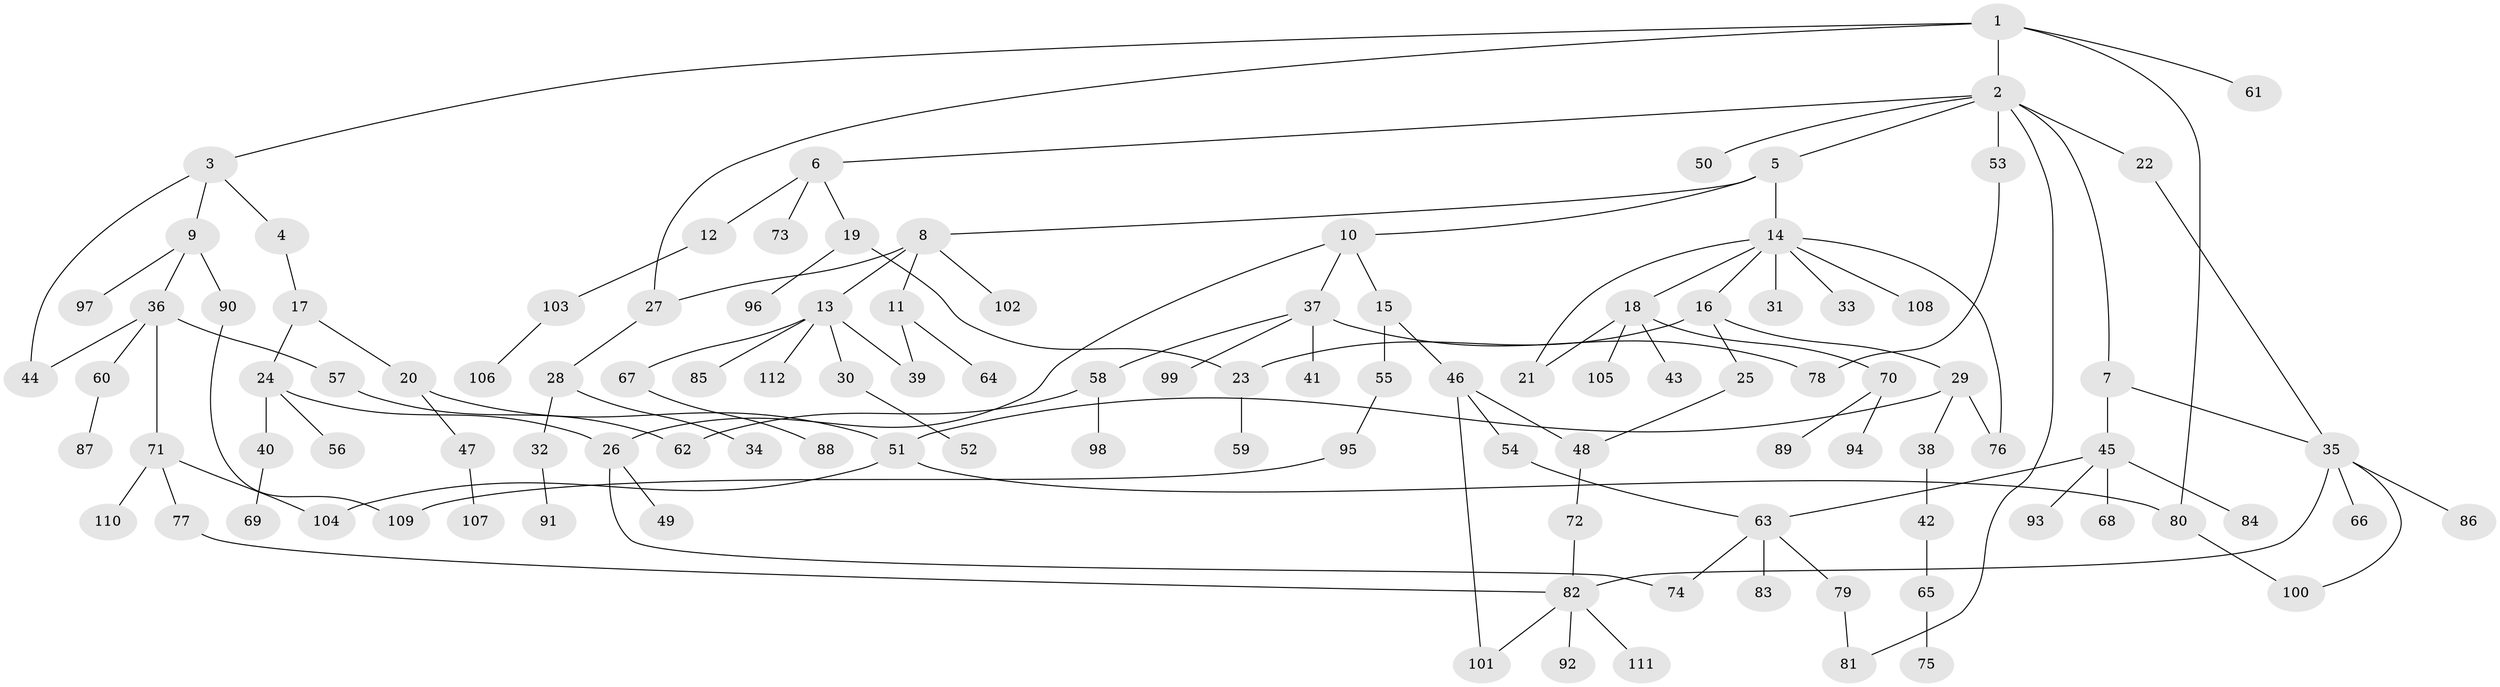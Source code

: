 // Generated by graph-tools (version 1.1) at 2025/01/03/09/25 03:01:05]
// undirected, 112 vertices, 133 edges
graph export_dot {
graph [start="1"]
  node [color=gray90,style=filled];
  1;
  2;
  3;
  4;
  5;
  6;
  7;
  8;
  9;
  10;
  11;
  12;
  13;
  14;
  15;
  16;
  17;
  18;
  19;
  20;
  21;
  22;
  23;
  24;
  25;
  26;
  27;
  28;
  29;
  30;
  31;
  32;
  33;
  34;
  35;
  36;
  37;
  38;
  39;
  40;
  41;
  42;
  43;
  44;
  45;
  46;
  47;
  48;
  49;
  50;
  51;
  52;
  53;
  54;
  55;
  56;
  57;
  58;
  59;
  60;
  61;
  62;
  63;
  64;
  65;
  66;
  67;
  68;
  69;
  70;
  71;
  72;
  73;
  74;
  75;
  76;
  77;
  78;
  79;
  80;
  81;
  82;
  83;
  84;
  85;
  86;
  87;
  88;
  89;
  90;
  91;
  92;
  93;
  94;
  95;
  96;
  97;
  98;
  99;
  100;
  101;
  102;
  103;
  104;
  105;
  106;
  107;
  108;
  109;
  110;
  111;
  112;
  1 -- 2;
  1 -- 3;
  1 -- 61;
  1 -- 27;
  1 -- 80;
  2 -- 5;
  2 -- 6;
  2 -- 7;
  2 -- 22;
  2 -- 50;
  2 -- 53;
  2 -- 81;
  3 -- 4;
  3 -- 9;
  3 -- 44;
  4 -- 17;
  5 -- 8;
  5 -- 10;
  5 -- 14;
  6 -- 12;
  6 -- 19;
  6 -- 73;
  7 -- 45;
  7 -- 35;
  8 -- 11;
  8 -- 13;
  8 -- 27;
  8 -- 102;
  9 -- 36;
  9 -- 90;
  9 -- 97;
  10 -- 15;
  10 -- 26;
  10 -- 37;
  11 -- 39;
  11 -- 64;
  12 -- 103;
  13 -- 30;
  13 -- 67;
  13 -- 85;
  13 -- 112;
  13 -- 39;
  14 -- 16;
  14 -- 18;
  14 -- 31;
  14 -- 33;
  14 -- 76;
  14 -- 108;
  14 -- 21;
  15 -- 46;
  15 -- 55;
  16 -- 23;
  16 -- 25;
  16 -- 29;
  17 -- 20;
  17 -- 24;
  18 -- 21;
  18 -- 43;
  18 -- 70;
  18 -- 105;
  19 -- 96;
  19 -- 23;
  20 -- 47;
  20 -- 51;
  22 -- 35;
  23 -- 59;
  24 -- 40;
  24 -- 56;
  24 -- 26;
  25 -- 48;
  26 -- 49;
  26 -- 74;
  27 -- 28;
  28 -- 32;
  28 -- 34;
  29 -- 38;
  29 -- 51;
  29 -- 76;
  30 -- 52;
  32 -- 91;
  35 -- 66;
  35 -- 86;
  35 -- 100;
  35 -- 82;
  36 -- 44;
  36 -- 57;
  36 -- 60;
  36 -- 71;
  37 -- 41;
  37 -- 58;
  37 -- 78;
  37 -- 99;
  38 -- 42;
  40 -- 69;
  42 -- 65;
  45 -- 63;
  45 -- 68;
  45 -- 84;
  45 -- 93;
  46 -- 48;
  46 -- 54;
  46 -- 101;
  47 -- 107;
  48 -- 72;
  51 -- 80;
  51 -- 104;
  53 -- 78;
  54 -- 63;
  55 -- 95;
  57 -- 62;
  58 -- 98;
  58 -- 62;
  60 -- 87;
  63 -- 74;
  63 -- 79;
  63 -- 83;
  65 -- 75;
  67 -- 88;
  70 -- 89;
  70 -- 94;
  71 -- 77;
  71 -- 110;
  71 -- 104;
  72 -- 82;
  77 -- 82;
  79 -- 81;
  80 -- 100;
  82 -- 92;
  82 -- 111;
  82 -- 101;
  90 -- 109;
  95 -- 109;
  103 -- 106;
}
